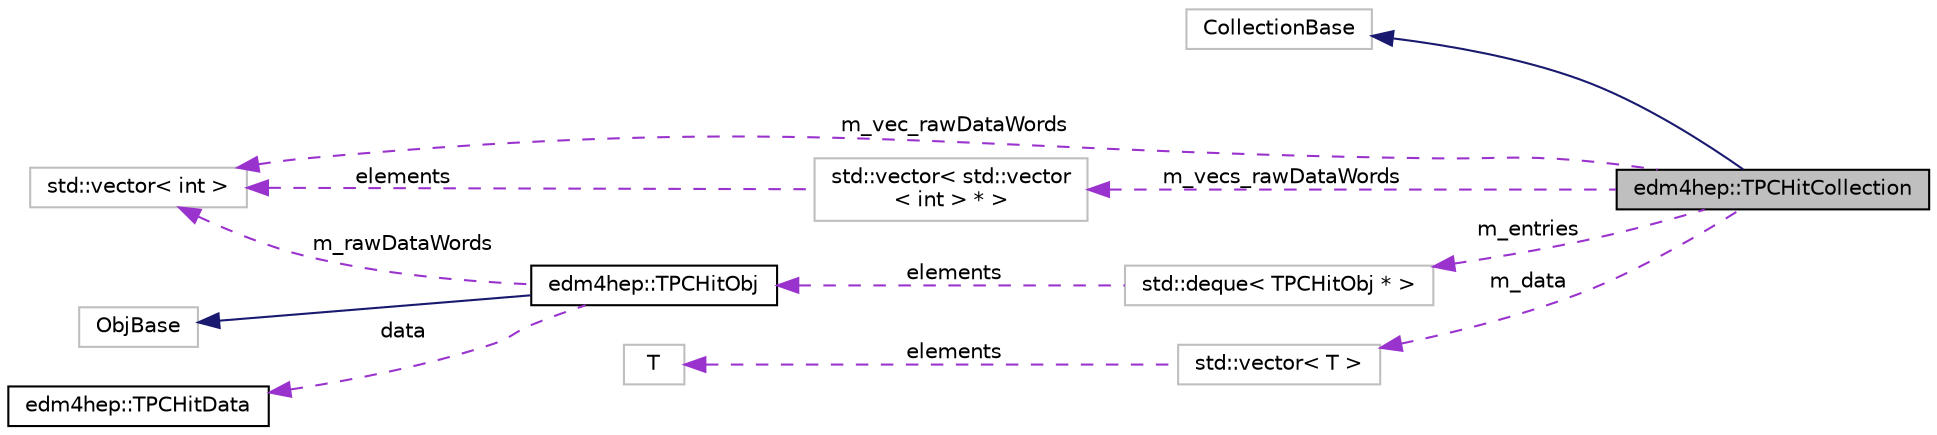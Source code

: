 digraph "edm4hep::TPCHitCollection"
{
 // LATEX_PDF_SIZE
  edge [fontname="Helvetica",fontsize="10",labelfontname="Helvetica",labelfontsize="10"];
  node [fontname="Helvetica",fontsize="10",shape=record];
  rankdir="LR";
  Node1 [label="edm4hep::TPCHitCollection",height=0.2,width=0.4,color="black", fillcolor="grey75", style="filled", fontcolor="black",tooltip="A Collection is identified by an ID."];
  Node2 -> Node1 [dir="back",color="midnightblue",fontsize="10",style="solid",fontname="Helvetica"];
  Node2 [label="CollectionBase",height=0.2,width=0.4,color="grey75", fillcolor="white", style="filled",tooltip=" "];
  Node3 -> Node1 [dir="back",color="darkorchid3",fontsize="10",style="dashed",label=" m_vecs_rawDataWords" ,fontname="Helvetica"];
  Node3 [label="std::vector\< std::vector\l\< int \> * \>",height=0.2,width=0.4,color="grey75", fillcolor="white", style="filled",tooltip=" "];
  Node4 -> Node3 [dir="back",color="darkorchid3",fontsize="10",style="dashed",label=" elements" ,fontname="Helvetica"];
  Node4 [label="std::vector\< int \>",height=0.2,width=0.4,color="grey75", fillcolor="white", style="filled",tooltip=" "];
  Node4 -> Node1 [dir="back",color="darkorchid3",fontsize="10",style="dashed",label=" m_vec_rawDataWords" ,fontname="Helvetica"];
  Node5 -> Node1 [dir="back",color="darkorchid3",fontsize="10",style="dashed",label=" m_entries" ,fontname="Helvetica"];
  Node5 [label="std::deque\< TPCHitObj * \>",height=0.2,width=0.4,color="grey75", fillcolor="white", style="filled",tooltip=" "];
  Node6 -> Node5 [dir="back",color="darkorchid3",fontsize="10",style="dashed",label=" elements" ,fontname="Helvetica"];
  Node6 [label="edm4hep::TPCHitObj",height=0.2,width=0.4,color="black", fillcolor="white", style="filled",URL="$classedm4hep_1_1_t_p_c_hit_obj.html",tooltip=" "];
  Node7 -> Node6 [dir="back",color="midnightblue",fontsize="10",style="solid",fontname="Helvetica"];
  Node7 [label="ObjBase",height=0.2,width=0.4,color="grey75", fillcolor="white", style="filled",tooltip=" "];
  Node4 -> Node6 [dir="back",color="darkorchid3",fontsize="10",style="dashed",label=" m_rawDataWords" ,fontname="Helvetica"];
  Node8 -> Node6 [dir="back",color="darkorchid3",fontsize="10",style="dashed",label=" data" ,fontname="Helvetica"];
  Node8 [label="edm4hep::TPCHitData",height=0.2,width=0.4,color="black", fillcolor="white", style="filled",URL="$classedm4hep_1_1_t_p_c_hit_data.html",tooltip="Time Projection Chamber Hit."];
  Node9 -> Node1 [dir="back",color="darkorchid3",fontsize="10",style="dashed",label=" m_data" ,fontname="Helvetica"];
  Node9 [label="std::vector\< T \>",height=0.2,width=0.4,color="grey75", fillcolor="white", style="filled",tooltip="STL class."];
  Node10 -> Node9 [dir="back",color="darkorchid3",fontsize="10",style="dashed",label=" elements" ,fontname="Helvetica"];
  Node10 [label="T",height=0.2,width=0.4,color="grey75", fillcolor="white", style="filled",tooltip=" "];
}
